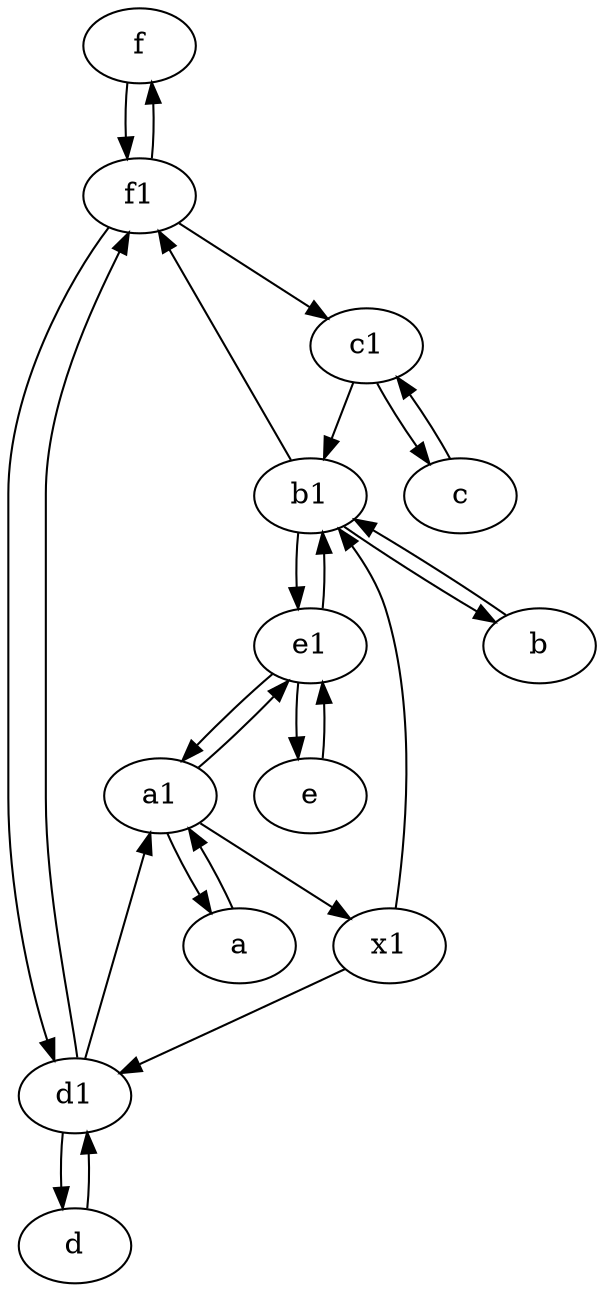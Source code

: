 digraph  {
	f [pos="15,45!"];
	d1 [pos="25,30!"];
	e1 [pos="25,45!"];
	a1 [pos="40,15!"];
	c [pos="20,10!"];
	d [pos="20,30!"];
	x1;
	b [pos="50,20!"];
	b1 [pos="45,20!"];
	e [pos="30,50!"];
	f1;
	a [pos="40,10!"];
	c1 [pos="30,15!"];
	a1 -> x1;
	d -> d1;
	f1 -> c1;
	b1 -> e1;
	x1 -> d1;
	c -> c1;
	f -> f1;
	a -> a1;
	a1 -> a;
	a1 -> e1;
	d1 -> d;
	e1 -> e;
	e1 -> a1;
	b -> b1;
	d1 -> f1;
	b1 -> b;
	f1 -> f;
	x1 -> b1;
	d1 -> a1;
	e1 -> b1;
	c1 -> c;
	c1 -> b1;
	f1 -> d1;
	e -> e1;
	b1 -> f1;

	}